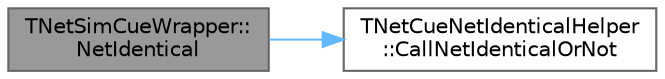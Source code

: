 digraph "TNetSimCueWrapper::NetIdentical"
{
 // INTERACTIVE_SVG=YES
 // LATEX_PDF_SIZE
  bgcolor="transparent";
  edge [fontname=Helvetica,fontsize=10,labelfontname=Helvetica,labelfontsize=10];
  node [fontname=Helvetica,fontsize=10,shape=box,height=0.2,width=0.4];
  rankdir="LR";
  Node1 [id="Node000001",label="TNetSimCueWrapper::\lNetIdentical",height=0.2,width=0.4,color="gray40", fillcolor="grey60", style="filled", fontcolor="black",tooltip=" "];
  Node1 -> Node2 [id="edge1_Node000001_Node000002",color="steelblue1",style="solid",tooltip=" "];
  Node2 [id="Node000002",label="TNetCueNetIdenticalHelper\l::CallNetIdenticalOrNot",height=0.2,width=0.4,color="grey40", fillcolor="white", style="filled",URL="$dc/d0a/structTNetCueNetIdenticalHelper.html#a71131cca74e7621354ae813e3be59328",tooltip=" "];
}
